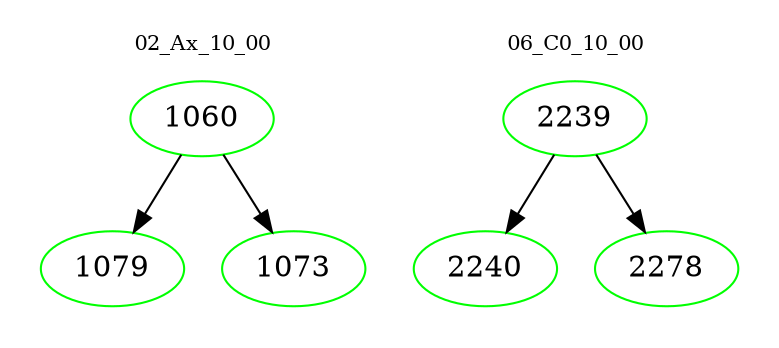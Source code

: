 digraph{
subgraph cluster_0 {
color = white
label = "02_Ax_10_00";
fontsize=10;
T0_1060 [label="1060", color="green"]
T0_1060 -> T0_1079 [color="black"]
T0_1079 [label="1079", color="green"]
T0_1060 -> T0_1073 [color="black"]
T0_1073 [label="1073", color="green"]
}
subgraph cluster_1 {
color = white
label = "06_C0_10_00";
fontsize=10;
T1_2239 [label="2239", color="green"]
T1_2239 -> T1_2240 [color="black"]
T1_2240 [label="2240", color="green"]
T1_2239 -> T1_2278 [color="black"]
T1_2278 [label="2278", color="green"]
}
}

